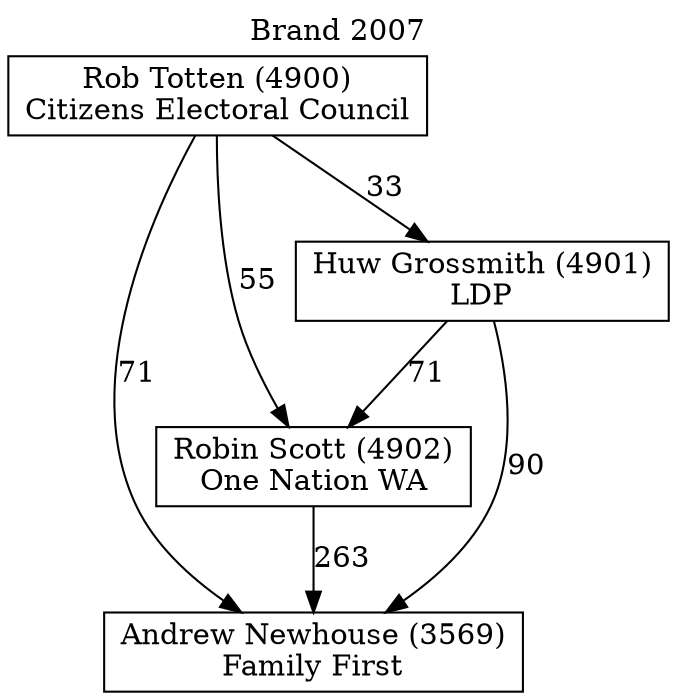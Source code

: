 // House preference flow
digraph "Andrew Newhouse (3569)_Brand_2007" {
	graph [label="Brand 2007" labelloc=t mclimit=10]
	node [shape=box]
	"Andrew Newhouse (3569)" [label="Andrew Newhouse (3569)
Family First"]
	"Robin Scott (4902)" [label="Robin Scott (4902)
One Nation WA"]
	"Huw Grossmith (4901)" [label="Huw Grossmith (4901)
LDP"]
	"Rob Totten (4900)" [label="Rob Totten (4900)
Citizens Electoral Council"]
	"Robin Scott (4902)" -> "Andrew Newhouse (3569)" [label=263]
	"Huw Grossmith (4901)" -> "Robin Scott (4902)" [label=71]
	"Rob Totten (4900)" -> "Huw Grossmith (4901)" [label=33]
	"Huw Grossmith (4901)" -> "Andrew Newhouse (3569)" [label=90]
	"Rob Totten (4900)" -> "Andrew Newhouse (3569)" [label=71]
	"Rob Totten (4900)" -> "Robin Scott (4902)" [label=55]
}
